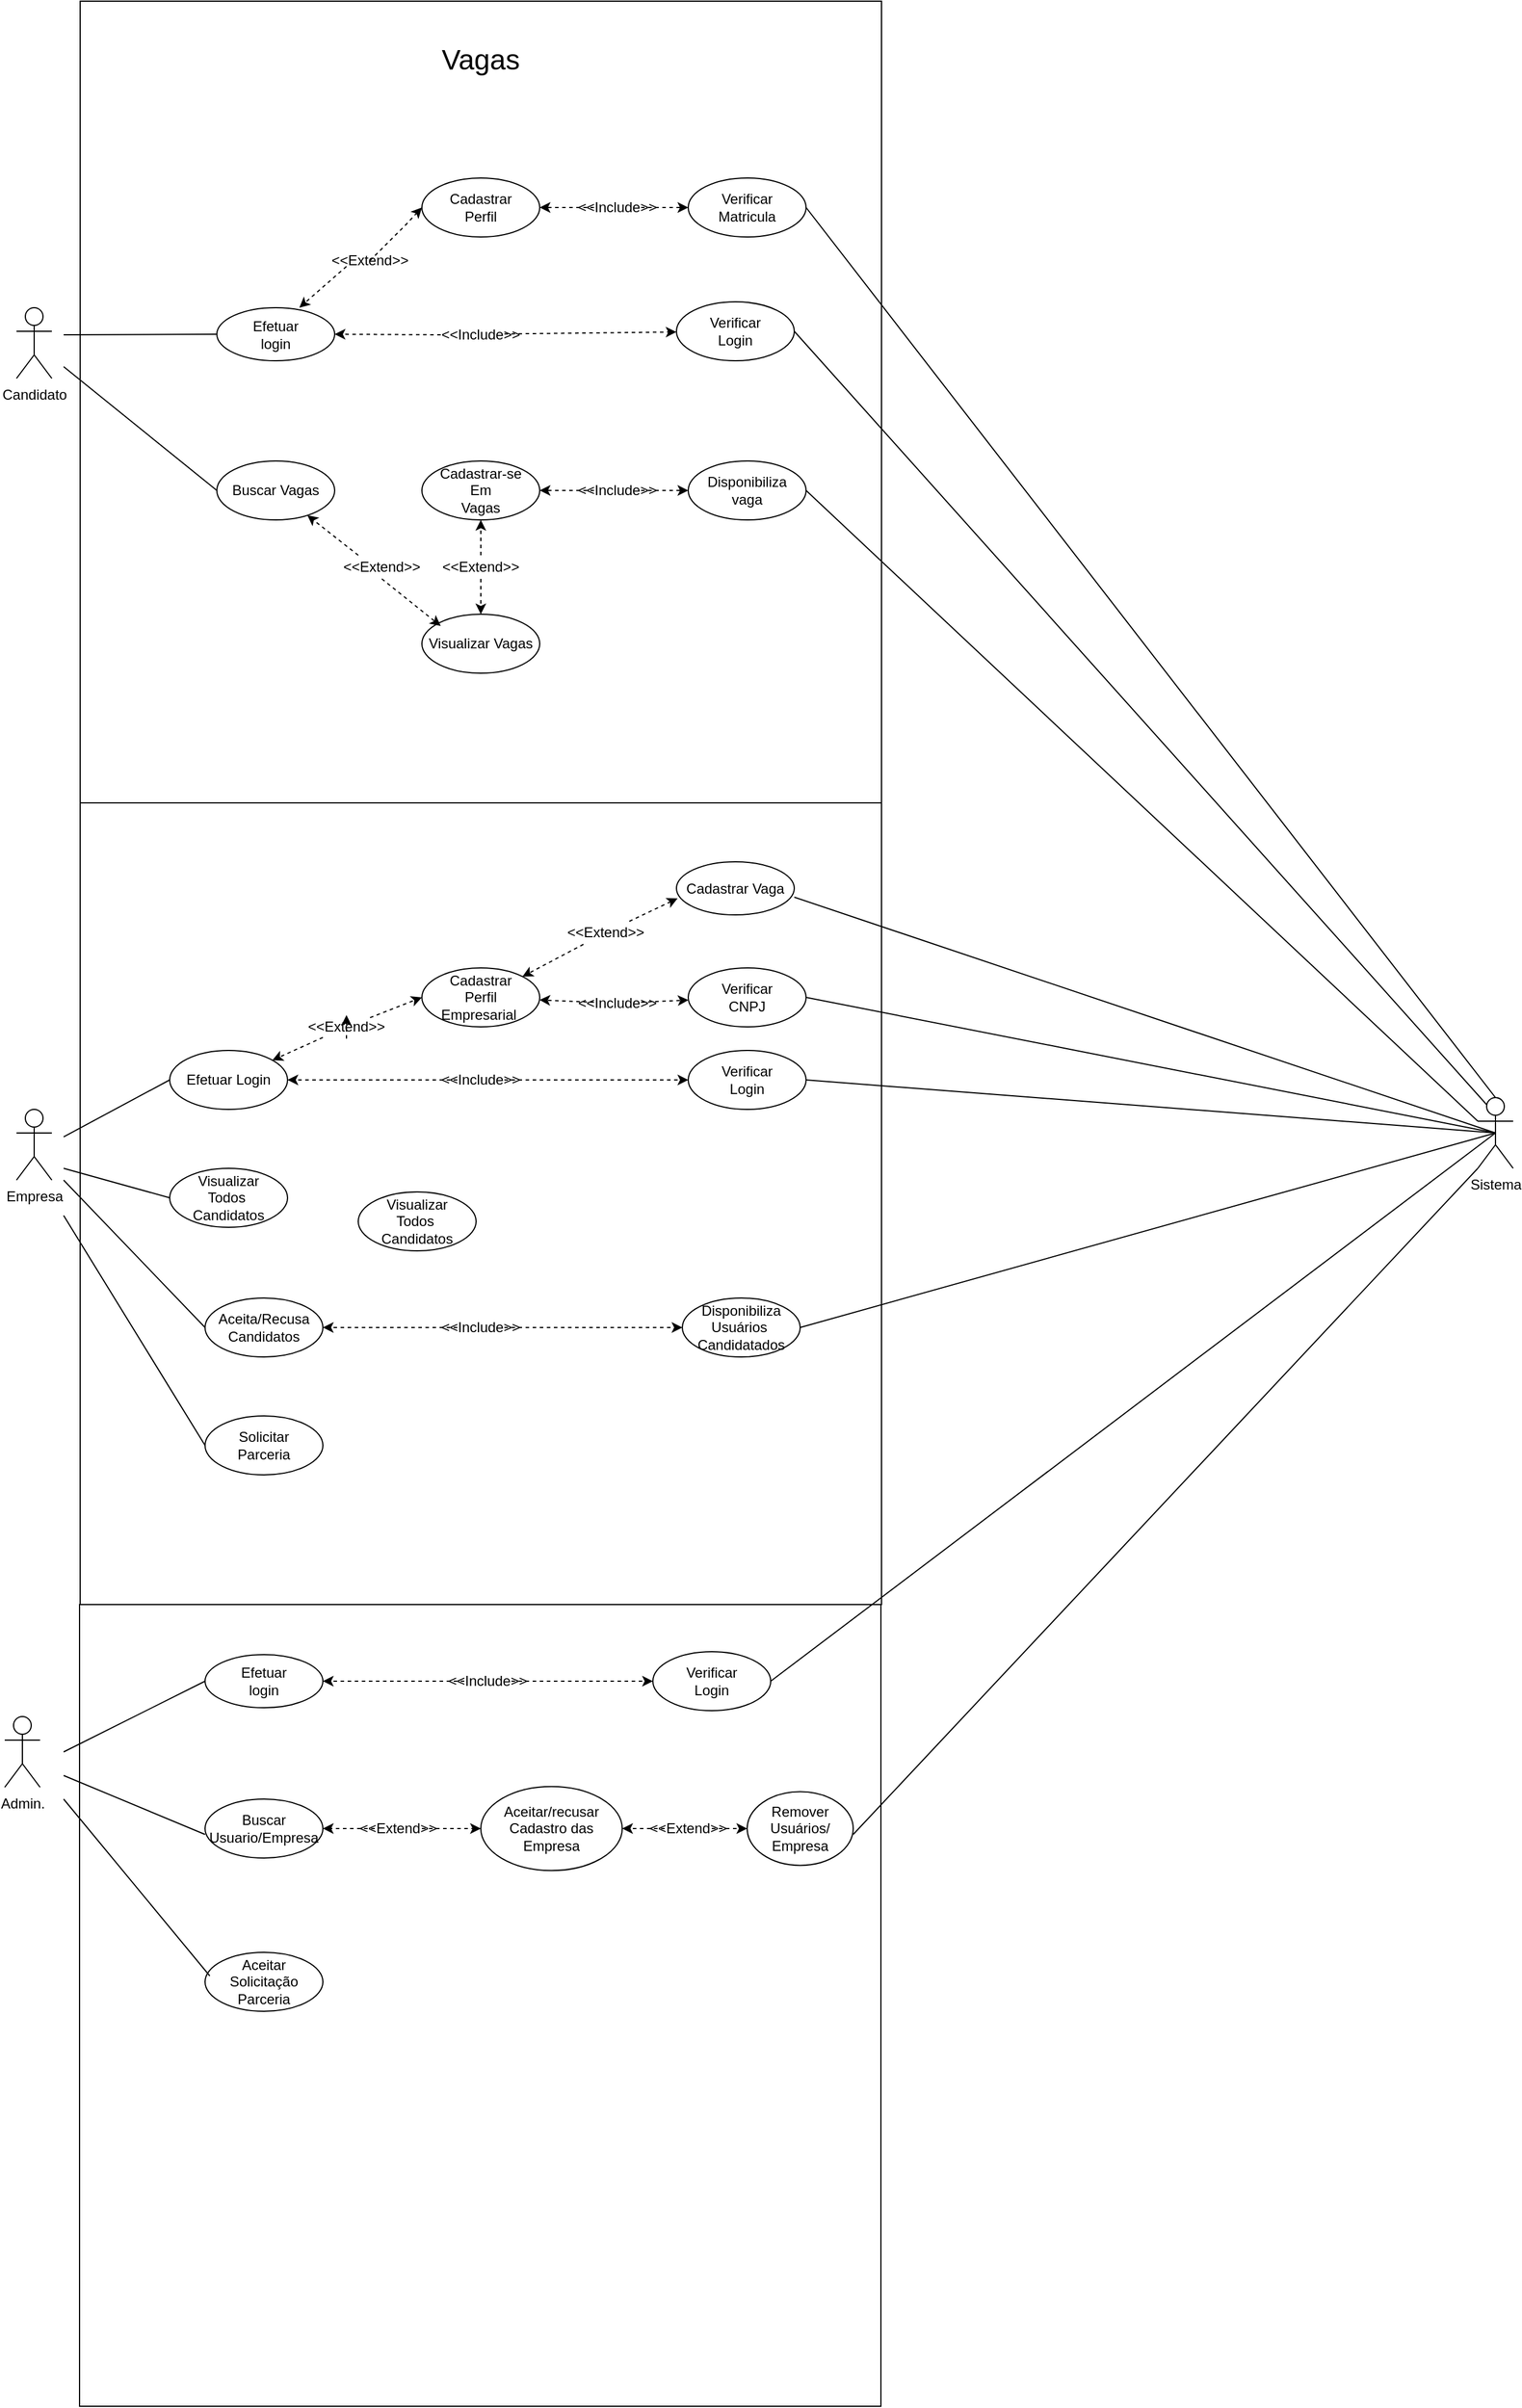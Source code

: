 <mxfile version="13.6.4" type="google"><diagram id="L_NFwmzHlA8UWGc17rhn" name="Diagrama"><mxGraphModel dx="7233" dy="5186" grid="1" gridSize="10" guides="1" tooltips="1" connect="1" arrows="1" fold="1" page="1" pageScale="1" pageWidth="827" pageHeight="1169" math="0" shadow="0"><root><mxCell id="0"/><mxCell id="1" parent="0"/><mxCell id="QGBj56XYyhiDlVkJP7tD-1" value="" style="whiteSpace=wrap;html=1;aspect=fixed;" parent="1" vertex="1"><mxGeometry x="204" y="-1000" width="680" height="680" as="geometry"/></mxCell><mxCell id="QGBj56XYyhiDlVkJP7tD-2" value="Candidato" style="shape=umlActor;verticalLabelPosition=bottom;verticalAlign=top;html=1;outlineConnect=0;" parent="1" vertex="1"><mxGeometry x="150" y="-740" width="30" height="60" as="geometry"/></mxCell><mxCell id="QGBj56XYyhiDlVkJP7tD-4" value="&lt;font style=&quot;font-size: 24px&quot;&gt;Vagas&lt;/font&gt;" style="text;html=1;strokeColor=none;fillColor=none;align=center;verticalAlign=middle;whiteSpace=wrap;rounded=0;" parent="1" vertex="1"><mxGeometry x="524" y="-960" width="40" height="20" as="geometry"/></mxCell><mxCell id="2HcqSaa4x3rR3_88xIpk-4" value="Efetuar&lt;br&gt;login" style="ellipse;whiteSpace=wrap;html=1;" parent="1" vertex="1"><mxGeometry x="320" y="-740" width="100" height="45" as="geometry"/></mxCell><mxCell id="2HcqSaa4x3rR3_88xIpk-5" value="" style="endArrow=none;html=1;entryX=0;entryY=0.5;entryDx=0;entryDy=0;" parent="1" target="2HcqSaa4x3rR3_88xIpk-4" edge="1"><mxGeometry width="50" height="50" relative="1" as="geometry"><mxPoint x="190" y="-717" as="sourcePoint"/><mxPoint x="321" y="-737" as="targetPoint"/></mxGeometry></mxCell><mxCell id="2HcqSaa4x3rR3_88xIpk-35" value="" style="edgeStyle=none;rounded=0;orthogonalLoop=1;jettySize=auto;html=1;dashed=1;" parent="1" source="2HcqSaa4x3rR3_88xIpk-6" target="2HcqSaa4x3rR3_88xIpk-13" edge="1"><mxGeometry relative="1" as="geometry"><mxPoint x="644" y="-717.5" as="targetPoint"/></mxGeometry></mxCell><mxCell id="2HcqSaa4x3rR3_88xIpk-6" value="&amp;lt;&amp;lt;Include&amp;gt;&amp;gt;" style="text;html=1;strokeColor=none;fillColor=none;align=center;verticalAlign=middle;whiteSpace=wrap;rounded=0;" parent="1" vertex="1"><mxGeometry x="524" y="-727.5" width="40" height="20" as="geometry"/></mxCell><mxCell id="2HcqSaa4x3rR3_88xIpk-8" style="edgeStyle=none;rounded=0;orthogonalLoop=1;jettySize=auto;html=1;dashed=1;entryX=1;entryY=0.5;entryDx=0;entryDy=0;" parent="1" target="2HcqSaa4x3rR3_88xIpk-4" edge="1"><mxGeometry relative="1" as="geometry"><mxPoint x="510" y="-717" as="sourcePoint"/><mxPoint x="469.999" y="-740.0" as="targetPoint"/></mxGeometry></mxCell><mxCell id="2HcqSaa4x3rR3_88xIpk-13" value="Verificar&lt;br&gt;Login" style="ellipse;whiteSpace=wrap;html=1;" parent="1" vertex="1"><mxGeometry x="710" y="-745" width="100" height="50" as="geometry"/></mxCell><mxCell id="2HcqSaa4x3rR3_88xIpk-17" value="" style="endArrow=none;html=1;entryX=0.25;entryY=0.1;entryDx=0;entryDy=0;entryPerimeter=0;" parent="1" edge="1" target="2HcqSaa4x3rR3_88xIpk-66"><mxGeometry width="50" height="50" relative="1" as="geometry"><mxPoint x="810" y="-720" as="sourcePoint"/><mxPoint x="1390" y="-57" as="targetPoint"/></mxGeometry></mxCell><mxCell id="2HcqSaa4x3rR3_88xIpk-18" style="edgeStyle=none;rounded=0;orthogonalLoop=1;jettySize=auto;html=1;dashed=1;exitX=0;exitY=0.75;exitDx=0;exitDy=0;" parent="1" source="2HcqSaa4x3rR3_88xIpk-20" edge="1"><mxGeometry relative="1" as="geometry"><mxPoint x="425.214" y="-765.82" as="sourcePoint"/><mxPoint x="390.001" y="-739.997" as="targetPoint"/></mxGeometry></mxCell><mxCell id="2HcqSaa4x3rR3_88xIpk-26" style="rounded=0;orthogonalLoop=1;jettySize=auto;html=1;entryX=0;entryY=0.5;entryDx=0;entryDy=0;dashed=1;exitX=0.5;exitY=0.5;exitDx=0;exitDy=0;exitPerimeter=0;" parent="1" source="2HcqSaa4x3rR3_88xIpk-20" target="2HcqSaa4x3rR3_88xIpk-23" edge="1"><mxGeometry relative="1" as="geometry"><mxPoint x="480" y="-770" as="sourcePoint"/><Array as="points"><mxPoint x="470" y="-800"/><mxPoint x="480" y="-810"/></Array></mxGeometry></mxCell><mxCell id="2HcqSaa4x3rR3_88xIpk-20" value="&amp;lt;&amp;lt;Extend&amp;gt;&amp;gt;" style="text;html=1;strokeColor=none;fillColor=none;align=center;verticalAlign=middle;whiteSpace=wrap;rounded=0;" parent="1" vertex="1"><mxGeometry x="430" y="-790" width="40" height="20" as="geometry"/></mxCell><mxCell id="2HcqSaa4x3rR3_88xIpk-23" value="Cadastrar&lt;br&gt;Perfil" style="ellipse;whiteSpace=wrap;html=1;" parent="1" vertex="1"><mxGeometry x="494" y="-850" width="100" height="50" as="geometry"/></mxCell><mxCell id="2HcqSaa4x3rR3_88xIpk-28" value="Verificar&lt;br&gt;Matricula" style="ellipse;whiteSpace=wrap;html=1;" parent="1" vertex="1"><mxGeometry x="720" y="-850" width="100" height="50" as="geometry"/></mxCell><mxCell id="2HcqSaa4x3rR3_88xIpk-30" value="" style="endArrow=none;html=1;exitX=1;exitY=0.5;exitDx=0;exitDy=0;entryX=0.5;entryY=0;entryDx=0;entryDy=0;entryPerimeter=0;" parent="1" source="2HcqSaa4x3rR3_88xIpk-28" edge="1" target="2HcqSaa4x3rR3_88xIpk-66"><mxGeometry width="50" height="50" relative="1" as="geometry"><mxPoint x="790" y="-825" as="sourcePoint"/><mxPoint x="900" y="-740" as="targetPoint"/></mxGeometry></mxCell><mxCell id="2HcqSaa4x3rR3_88xIpk-37" value="" style="edgeStyle=none;rounded=0;orthogonalLoop=1;jettySize=auto;html=1;dashed=1;" parent="1" source="2HcqSaa4x3rR3_88xIpk-31" target="2HcqSaa4x3rR3_88xIpk-23" edge="1"><mxGeometry relative="1" as="geometry"/></mxCell><mxCell id="2HcqSaa4x3rR3_88xIpk-38" value="" style="edgeStyle=none;rounded=0;orthogonalLoop=1;jettySize=auto;html=1;dashed=1;" parent="1" source="2HcqSaa4x3rR3_88xIpk-31" target="2HcqSaa4x3rR3_88xIpk-28" edge="1"><mxGeometry relative="1" as="geometry"/></mxCell><mxCell id="2HcqSaa4x3rR3_88xIpk-31" value="&amp;lt;&amp;lt;Include&amp;gt;&amp;gt;" style="text;html=1;strokeColor=none;fillColor=none;align=center;verticalAlign=middle;whiteSpace=wrap;rounded=0;" parent="1" vertex="1"><mxGeometry x="640" y="-835" width="40" height="20" as="geometry"/></mxCell><mxCell id="2HcqSaa4x3rR3_88xIpk-39" value="Buscar Vagas" style="ellipse;whiteSpace=wrap;html=1;" parent="1" vertex="1"><mxGeometry x="320" y="-610" width="100" height="50" as="geometry"/></mxCell><mxCell id="2HcqSaa4x3rR3_88xIpk-40" value="" style="endArrow=none;html=1;entryX=0;entryY=0.5;entryDx=0;entryDy=0;" parent="1" target="2HcqSaa4x3rR3_88xIpk-39" edge="1"><mxGeometry width="50" height="50" relative="1" as="geometry"><mxPoint x="190" y="-690" as="sourcePoint"/><mxPoint x="320" y="-586.7" as="targetPoint"/></mxGeometry></mxCell><mxCell id="2HcqSaa4x3rR3_88xIpk-42" value="Disponibiliza&lt;br&gt;vaga" style="ellipse;whiteSpace=wrap;html=1;" parent="1" vertex="1"><mxGeometry x="720" y="-610" width="100" height="50" as="geometry"/></mxCell><mxCell id="2HcqSaa4x3rR3_88xIpk-43" value="" style="endArrow=none;html=1;exitX=1;exitY=0.5;exitDx=0;exitDy=0;entryX=0;entryY=0.333;entryDx=0;entryDy=0;entryPerimeter=0;" parent="1" edge="1" target="2HcqSaa4x3rR3_88xIpk-66"><mxGeometry width="50" height="50" relative="1" as="geometry"><mxPoint x="820" y="-585" as="sourcePoint"/><mxPoint x="1400" y="-40" as="targetPoint"/></mxGeometry></mxCell><mxCell id="2HcqSaa4x3rR3_88xIpk-44" value="Visualizar Vagas" style="ellipse;whiteSpace=wrap;html=1;" parent="1" vertex="1"><mxGeometry x="494" y="-480" width="100" height="50" as="geometry"/></mxCell><mxCell id="2HcqSaa4x3rR3_88xIpk-48" value="" style="edgeStyle=none;rounded=0;orthogonalLoop=1;jettySize=auto;html=1;dashed=1;exitX=0;exitY=0;exitDx=0;exitDy=0;" parent="1" source="2HcqSaa4x3rR3_88xIpk-47" target="2HcqSaa4x3rR3_88xIpk-39" edge="1"><mxGeometry relative="1" as="geometry"/></mxCell><mxCell id="2HcqSaa4x3rR3_88xIpk-50" value="" style="edgeStyle=none;rounded=0;orthogonalLoop=1;jettySize=auto;html=1;dashed=1;exitX=0.5;exitY=1;exitDx=0;exitDy=0;" parent="1" source="2HcqSaa4x3rR3_88xIpk-47" edge="1"><mxGeometry relative="1" as="geometry"><mxPoint x="510" y="-470" as="targetPoint"/></mxGeometry></mxCell><mxCell id="2HcqSaa4x3rR3_88xIpk-47" value="&amp;lt;&amp;lt;Extend&amp;gt;&amp;gt;" style="text;html=1;strokeColor=none;fillColor=none;align=center;verticalAlign=middle;whiteSpace=wrap;rounded=0;" parent="1" vertex="1"><mxGeometry x="440" y="-530" width="40" height="20" as="geometry"/></mxCell><mxCell id="2HcqSaa4x3rR3_88xIpk-51" value="Cadastrar-se&lt;br&gt;Em&lt;br&gt;Vagas" style="ellipse;whiteSpace=wrap;html=1;" parent="1" vertex="1"><mxGeometry x="494" y="-610" width="100" height="50" as="geometry"/></mxCell><mxCell id="2HcqSaa4x3rR3_88xIpk-56" value="" style="edgeStyle=none;rounded=0;orthogonalLoop=1;jettySize=auto;html=1;dashed=1;" parent="1" source="2HcqSaa4x3rR3_88xIpk-52" target="2HcqSaa4x3rR3_88xIpk-42" edge="1"><mxGeometry relative="1" as="geometry"/></mxCell><mxCell id="2HcqSaa4x3rR3_88xIpk-57" value="" style="edgeStyle=none;rounded=0;orthogonalLoop=1;jettySize=auto;html=1;dashed=1;" parent="1" source="2HcqSaa4x3rR3_88xIpk-52" target="2HcqSaa4x3rR3_88xIpk-51" edge="1"><mxGeometry relative="1" as="geometry"/></mxCell><mxCell id="2HcqSaa4x3rR3_88xIpk-52" value="&amp;lt;&amp;lt;Include&amp;gt;&amp;gt;" style="text;html=1;strokeColor=none;fillColor=none;align=center;verticalAlign=middle;whiteSpace=wrap;rounded=0;" parent="1" vertex="1"><mxGeometry x="640" y="-595" width="40" height="20" as="geometry"/></mxCell><mxCell id="2HcqSaa4x3rR3_88xIpk-60" value="" style="edgeStyle=none;rounded=0;orthogonalLoop=1;jettySize=auto;html=1;dashed=1;" parent="1" source="2HcqSaa4x3rR3_88xIpk-59" target="2HcqSaa4x3rR3_88xIpk-51" edge="1"><mxGeometry relative="1" as="geometry"/></mxCell><mxCell id="2HcqSaa4x3rR3_88xIpk-61" value="" style="edgeStyle=none;rounded=0;orthogonalLoop=1;jettySize=auto;html=1;dashed=1;" parent="1" source="2HcqSaa4x3rR3_88xIpk-59" target="2HcqSaa4x3rR3_88xIpk-44" edge="1"><mxGeometry relative="1" as="geometry"/></mxCell><mxCell id="2HcqSaa4x3rR3_88xIpk-59" value="&amp;lt;&amp;lt;Extend&amp;gt;&amp;gt;" style="text;html=1;strokeColor=none;fillColor=none;align=center;verticalAlign=middle;whiteSpace=wrap;rounded=0;" parent="1" vertex="1"><mxGeometry x="524" y="-530" width="40" height="20" as="geometry"/></mxCell><mxCell id="2HcqSaa4x3rR3_88xIpk-62" value="" style="whiteSpace=wrap;html=1;aspect=fixed;" parent="1" vertex="1"><mxGeometry x="204" y="-320" width="680" height="680" as="geometry"/></mxCell><mxCell id="2HcqSaa4x3rR3_88xIpk-65" value="Empresa" style="shape=umlActor;verticalLabelPosition=bottom;verticalAlign=top;html=1;outlineConnect=0;" parent="1" vertex="1"><mxGeometry x="150" y="-60" width="30" height="60" as="geometry"/></mxCell><mxCell id="2HcqSaa4x3rR3_88xIpk-66" value="Sistema&lt;br&gt;" style="shape=umlActor;verticalLabelPosition=bottom;verticalAlign=top;html=1;outlineConnect=0;" parent="1" vertex="1"><mxGeometry x="1390" y="-70" width="30" height="60" as="geometry"/></mxCell><mxCell id="2HcqSaa4x3rR3_88xIpk-67" value="Efetuar Login" style="ellipse;whiteSpace=wrap;html=1;" parent="1" vertex="1"><mxGeometry x="280" y="-110" width="100" height="50" as="geometry"/></mxCell><mxCell id="2HcqSaa4x3rR3_88xIpk-68" value="" style="whiteSpace=wrap;html=1;aspect=fixed;" parent="1" vertex="1"><mxGeometry x="203.5" y="360" width="680" height="680" as="geometry"/></mxCell><mxCell id="2HcqSaa4x3rR3_88xIpk-71" value="Visualizar&lt;br&gt;Todos&amp;nbsp;&lt;br&gt;Candidatos" style="ellipse;whiteSpace=wrap;html=1;" parent="1" vertex="1"><mxGeometry x="280" y="-10" width="100" height="50" as="geometry"/></mxCell><mxCell id="2HcqSaa4x3rR3_88xIpk-72" value="" style="endArrow=none;html=1;entryX=0;entryY=0.5;entryDx=0;entryDy=0;" parent="1" target="2HcqSaa4x3rR3_88xIpk-67" edge="1"><mxGeometry width="50" height="50" relative="1" as="geometry"><mxPoint x="190" y="-36.65" as="sourcePoint"/><mxPoint x="259.3" y="66.65" as="targetPoint"/></mxGeometry></mxCell><mxCell id="2HcqSaa4x3rR3_88xIpk-73" value="" style="endArrow=none;html=1;entryX=0;entryY=0.5;entryDx=0;entryDy=0;" parent="1" target="2HcqSaa4x3rR3_88xIpk-71" edge="1"><mxGeometry width="50" height="50" relative="1" as="geometry"><mxPoint x="190" y="-10.0" as="sourcePoint"/><mxPoint x="280" y="-68.35" as="targetPoint"/></mxGeometry></mxCell><mxCell id="2HcqSaa4x3rR3_88xIpk-74" value="Verificar&lt;br&gt;Login" style="ellipse;whiteSpace=wrap;html=1;" parent="1" vertex="1"><mxGeometry x="720" y="-110" width="100" height="50" as="geometry"/></mxCell><mxCell id="2HcqSaa4x3rR3_88xIpk-75" value="" style="endArrow=none;html=1;exitX=1;exitY=0.5;exitDx=0;exitDy=0;entryX=0.5;entryY=0.5;entryDx=0;entryDy=0;entryPerimeter=0;" parent="1" source="2HcqSaa4x3rR3_88xIpk-74" edge="1" target="2HcqSaa4x3rR3_88xIpk-66"><mxGeometry width="50" height="50" relative="1" as="geometry"><mxPoint x="830" y="-82" as="sourcePoint"/><mxPoint x="900" y="-30" as="targetPoint"/></mxGeometry></mxCell><mxCell id="2HcqSaa4x3rR3_88xIpk-78" value="" style="edgeStyle=none;rounded=0;orthogonalLoop=1;jettySize=auto;html=1;dashed=1;" parent="1" source="2HcqSaa4x3rR3_88xIpk-76" target="2HcqSaa4x3rR3_88xIpk-74" edge="1"><mxGeometry relative="1" as="geometry"/></mxCell><mxCell id="2HcqSaa4x3rR3_88xIpk-79" value="" style="edgeStyle=none;rounded=0;orthogonalLoop=1;jettySize=auto;html=1;dashed=1;" parent="1" source="2HcqSaa4x3rR3_88xIpk-76" target="2HcqSaa4x3rR3_88xIpk-67" edge="1"><mxGeometry relative="1" as="geometry"/></mxCell><mxCell id="2HcqSaa4x3rR3_88xIpk-76" value="&amp;lt;&amp;lt;Include&amp;gt;&amp;gt;" style="text;html=1;strokeColor=none;fillColor=none;align=center;verticalAlign=middle;whiteSpace=wrap;rounded=0;" parent="1" vertex="1"><mxGeometry x="524" y="-95" width="40" height="20" as="geometry"/></mxCell><mxCell id="ZZSD374D-zURT4DdNLn6-1" value="Admin." style="shape=umlActor;verticalLabelPosition=bottom;verticalAlign=top;html=1;outlineConnect=0;" parent="1" vertex="1"><mxGeometry x="140" y="455" width="30" height="60" as="geometry"/></mxCell><mxCell id="2HcqSaa4x3rR3_88xIpk-82" value="" style="edgeStyle=none;rounded=0;orthogonalLoop=1;jettySize=auto;html=1;dashed=1;" parent="1" source="2HcqSaa4x3rR3_88xIpk-80" target="2HcqSaa4x3rR3_88xIpk-67" edge="1"><mxGeometry relative="1" as="geometry"/></mxCell><mxCell id="2HcqSaa4x3rR3_88xIpk-83" value="" style="edgeStyle=none;rounded=0;orthogonalLoop=1;jettySize=auto;html=1;dashed=1;entryX=0;entryY=0.5;entryDx=0;entryDy=0;" parent="1" source="2HcqSaa4x3rR3_88xIpk-80" target="2HcqSaa4x3rR3_88xIpk-81" edge="1"><mxGeometry relative="1" as="geometry"/></mxCell><mxCell id="2HcqSaa4x3rR3_88xIpk-80" value="&amp;lt;&amp;lt;Extend&amp;gt;&amp;gt;" style="text;html=1;strokeColor=none;fillColor=none;align=center;verticalAlign=middle;whiteSpace=wrap;rounded=0;" parent="1" vertex="1"><mxGeometry x="410" y="-140" width="40" height="20" as="geometry"/></mxCell><mxCell id="2HcqSaa4x3rR3_88xIpk-81" value="Cadastrar&lt;br&gt;Perfil&lt;br&gt;Empresarial&amp;nbsp;" style="ellipse;whiteSpace=wrap;html=1;" parent="1" vertex="1"><mxGeometry x="494" y="-180" width="100" height="50" as="geometry"/></mxCell><mxCell id="ZZSD374D-zURT4DdNLn6-3" value="Efetuar&lt;br&gt;login" style="ellipse;whiteSpace=wrap;html=1;" parent="1" vertex="1"><mxGeometry x="310" y="402.5" width="100" height="45" as="geometry"/></mxCell><mxCell id="2HcqSaa4x3rR3_88xIpk-84" style="edgeStyle=none;rounded=0;orthogonalLoop=1;jettySize=auto;html=1;exitX=0.5;exitY=1;exitDx=0;exitDy=0;entryX=0.5;entryY=0;entryDx=0;entryDy=0;dashed=1;" parent="1" source="2HcqSaa4x3rR3_88xIpk-80" target="2HcqSaa4x3rR3_88xIpk-80" edge="1"><mxGeometry relative="1" as="geometry"/></mxCell><mxCell id="ZZSD374D-zURT4DdNLn6-4" value="Buscar Usuario/Empresa" style="ellipse;whiteSpace=wrap;html=1;" parent="1" vertex="1"><mxGeometry x="310" y="525" width="100" height="50" as="geometry"/></mxCell><mxCell id="2HcqSaa4x3rR3_88xIpk-87" value="" style="edgeStyle=none;rounded=0;orthogonalLoop=1;jettySize=auto;html=1;dashed=1;entryX=1;entryY=0;entryDx=0;entryDy=0;" parent="1" source="2HcqSaa4x3rR3_88xIpk-85" target="2HcqSaa4x3rR3_88xIpk-81" edge="1"><mxGeometry relative="1" as="geometry"/></mxCell><mxCell id="ZZSD374D-zURT4DdNLn6-5" value="Aceitar&lt;br&gt;Solicitação&lt;br&gt;Parceria" style="ellipse;whiteSpace=wrap;html=1;" parent="1" vertex="1"><mxGeometry x="310" y="655" width="100" height="50" as="geometry"/></mxCell><mxCell id="2HcqSaa4x3rR3_88xIpk-88" value="" style="edgeStyle=none;rounded=0;orthogonalLoop=1;jettySize=auto;html=1;dashed=1;entryX=0.01;entryY=0.689;entryDx=0;entryDy=0;entryPerimeter=0;" parent="1" source="2HcqSaa4x3rR3_88xIpk-85" target="2HcqSaa4x3rR3_88xIpk-86" edge="1"><mxGeometry relative="1" as="geometry"/></mxCell><mxCell id="2HcqSaa4x3rR3_88xIpk-85" value="&amp;lt;&amp;lt;Extend&amp;gt;&amp;gt;" style="text;html=1;strokeColor=none;fillColor=none;align=center;verticalAlign=middle;whiteSpace=wrap;rounded=0;" parent="1" vertex="1"><mxGeometry x="630" y="-220" width="40" height="20" as="geometry"/></mxCell><mxCell id="2HcqSaa4x3rR3_88xIpk-86" value="Cadastrar Vaga" style="ellipse;whiteSpace=wrap;html=1;" parent="1" vertex="1"><mxGeometry x="710" y="-270" width="100" height="45" as="geometry"/></mxCell><mxCell id="2HcqSaa4x3rR3_88xIpk-90" value="Aceita/Recusa&lt;br&gt;Candidatos" style="ellipse;whiteSpace=wrap;html=1;" parent="1" vertex="1"><mxGeometry x="310" y="100" width="100" height="50" as="geometry"/></mxCell><mxCell id="2HcqSaa4x3rR3_88xIpk-91" value="" style="endArrow=none;html=1;entryX=0;entryY=0.5;entryDx=0;entryDy=0;" parent="1" target="2HcqSaa4x3rR3_88xIpk-90" edge="1"><mxGeometry width="50" height="50" relative="1" as="geometry"><mxPoint x="190" as="sourcePoint"/><mxPoint x="280" y="175" as="targetPoint"/></mxGeometry></mxCell><mxCell id="ZZSD374D-zURT4DdNLn6-7" value="Verificar&lt;br&gt;Login" style="ellipse;whiteSpace=wrap;html=1;" parent="1" vertex="1"><mxGeometry x="690" y="400" width="100" height="50" as="geometry"/></mxCell><mxCell id="ZZSD374D-zURT4DdNLn6-8" value="Remover&lt;br&gt;Usuários/&lt;br&gt;Empresa" style="ellipse;whiteSpace=wrap;html=1;" parent="1" vertex="1"><mxGeometry x="770" y="518.75" width="90" height="62.5" as="geometry"/></mxCell><mxCell id="2HcqSaa4x3rR3_88xIpk-92" value="Verificar&lt;br&gt;CNPJ" style="ellipse;whiteSpace=wrap;html=1;" parent="1" vertex="1"><mxGeometry x="720" y="-180" width="100" height="50" as="geometry"/></mxCell><mxCell id="2HcqSaa4x3rR3_88xIpk-94" value="" style="edgeStyle=none;rounded=0;orthogonalLoop=1;jettySize=auto;html=1;dashed=1;" parent="1" source="2HcqSaa4x3rR3_88xIpk-93" target="2HcqSaa4x3rR3_88xIpk-81" edge="1"><mxGeometry relative="1" as="geometry"/></mxCell><mxCell id="2HcqSaa4x3rR3_88xIpk-95" value="" style="edgeStyle=none;rounded=0;orthogonalLoop=1;jettySize=auto;html=1;dashed=1;" parent="1" source="2HcqSaa4x3rR3_88xIpk-93" target="2HcqSaa4x3rR3_88xIpk-92" edge="1"><mxGeometry relative="1" as="geometry"/></mxCell><mxCell id="2HcqSaa4x3rR3_88xIpk-93" value="&amp;lt;&amp;lt;Include&amp;gt;&amp;gt;" style="text;html=1;strokeColor=none;fillColor=none;align=center;verticalAlign=middle;whiteSpace=wrap;rounded=0;" parent="1" vertex="1"><mxGeometry x="640" y="-160" width="40" height="20" as="geometry"/></mxCell><mxCell id="2HcqSaa4x3rR3_88xIpk-96" value="" style="endArrow=none;html=1;exitX=1;exitY=0.5;exitDx=0;exitDy=0;entryX=0.5;entryY=0.5;entryDx=0;entryDy=0;entryPerimeter=0;" parent="1" source="2HcqSaa4x3rR3_88xIpk-92" edge="1" target="2HcqSaa4x3rR3_88xIpk-66"><mxGeometry width="50" height="50" relative="1" as="geometry"><mxPoint x="820" y="-157.5" as="sourcePoint"/><mxPoint x="900" y="-60" as="targetPoint"/></mxGeometry></mxCell><mxCell id="2HcqSaa4x3rR3_88xIpk-97" value="Disponibiliza&lt;br&gt;Usuários&amp;nbsp;&lt;br&gt;Candidatados" style="ellipse;whiteSpace=wrap;html=1;" parent="1" vertex="1"><mxGeometry x="715" y="100" width="100" height="50" as="geometry"/></mxCell><mxCell id="2HcqSaa4x3rR3_88xIpk-98" value="" style="endArrow=none;html=1;exitX=1;exitY=0.5;exitDx=0;exitDy=0;entryX=0.5;entryY=0.5;entryDx=0;entryDy=0;entryPerimeter=0;" parent="1" edge="1" target="2HcqSaa4x3rR3_88xIpk-66"><mxGeometry width="50" height="50" relative="1" as="geometry"><mxPoint x="815" y="125" as="sourcePoint"/><mxPoint x="1390" y="-40" as="targetPoint"/></mxGeometry></mxCell><mxCell id="2HcqSaa4x3rR3_88xIpk-101" value="" style="edgeStyle=none;rounded=0;orthogonalLoop=1;jettySize=auto;html=1;dashed=1;" parent="1" source="2HcqSaa4x3rR3_88xIpk-100" target="2HcqSaa4x3rR3_88xIpk-90" edge="1"><mxGeometry relative="1" as="geometry"/></mxCell><mxCell id="2HcqSaa4x3rR3_88xIpk-102" value="" style="edgeStyle=none;rounded=0;orthogonalLoop=1;jettySize=auto;html=1;dashed=1;" parent="1" source="2HcqSaa4x3rR3_88xIpk-100" target="2HcqSaa4x3rR3_88xIpk-97" edge="1"><mxGeometry relative="1" as="geometry"/></mxCell><mxCell id="2HcqSaa4x3rR3_88xIpk-100" value="&amp;lt;&amp;lt;Include&amp;gt;&amp;gt;" style="text;html=1;strokeColor=none;fillColor=none;align=center;verticalAlign=middle;whiteSpace=wrap;rounded=0;" parent="1" vertex="1"><mxGeometry x="524" y="115" width="40" height="20" as="geometry"/></mxCell><mxCell id="2HcqSaa4x3rR3_88xIpk-103" value="Solicitar&lt;br&gt;Parceria" style="ellipse;whiteSpace=wrap;html=1;" parent="1" vertex="1"><mxGeometry x="310" y="200" width="100" height="50" as="geometry"/></mxCell><mxCell id="2HcqSaa4x3rR3_88xIpk-104" value="" style="endArrow=none;html=1;entryX=0;entryY=0.5;entryDx=0;entryDy=0;" parent="1" edge="1"><mxGeometry width="50" height="50" relative="1" as="geometry"><mxPoint x="190" y="30" as="sourcePoint"/><mxPoint x="310" y="225" as="targetPoint"/></mxGeometry></mxCell><mxCell id="2HcqSaa4x3rR3_88xIpk-107" value="" style="endArrow=none;html=1;entryX=0;entryY=0.5;entryDx=0;entryDy=0;" parent="1" edge="1"><mxGeometry width="50" height="50" relative="1" as="geometry"><mxPoint x="190" y="485" as="sourcePoint"/><mxPoint x="310" y="425" as="targetPoint"/><Array as="points"/></mxGeometry></mxCell><mxCell id="2HcqSaa4x3rR3_88xIpk-110" value="" style="endArrow=none;html=1;entryX=0;entryY=0.5;entryDx=0;entryDy=0;" parent="1" edge="1"><mxGeometry width="50" height="50" relative="1" as="geometry"><mxPoint x="190" y="505" as="sourcePoint"/><mxPoint x="310" y="555" as="targetPoint"/><Array as="points"/></mxGeometry></mxCell><mxCell id="ZZSD374D-zURT4DdNLn6-16" style="edgeStyle=orthogonalEdgeStyle;rounded=0;orthogonalLoop=1;jettySize=auto;html=1;dashed=1;" parent="1" source="ZZSD374D-zURT4DdNLn6-15" target="ZZSD374D-zURT4DdNLn6-3" edge="1"><mxGeometry relative="1" as="geometry"/></mxCell><mxCell id="ZZSD374D-zURT4DdNLn6-18" style="edgeStyle=orthogonalEdgeStyle;rounded=0;orthogonalLoop=1;jettySize=auto;html=1;dashed=1;" parent="1" source="ZZSD374D-zURT4DdNLn6-15" target="ZZSD374D-zURT4DdNLn6-7" edge="1"><mxGeometry relative="1" as="geometry"/></mxCell><mxCell id="ZZSD374D-zURT4DdNLn6-15" value="&amp;lt;&amp;lt;Include&amp;gt;&amp;gt;" style="text;html=1;strokeColor=none;fillColor=none;align=center;verticalAlign=middle;whiteSpace=wrap;rounded=0;" parent="1" vertex="1"><mxGeometry x="530" y="415" width="40" height="20" as="geometry"/></mxCell><mxCell id="2HcqSaa4x3rR3_88xIpk-111" value="" style="endArrow=none;html=1;entryX=0;entryY=0.5;entryDx=0;entryDy=0;" parent="1" edge="1"><mxGeometry width="50" height="50" relative="1" as="geometry"><mxPoint x="190" y="525" as="sourcePoint"/><mxPoint x="314" y="675" as="targetPoint"/><Array as="points"/></mxGeometry></mxCell><mxCell id="2HcqSaa4x3rR3_88xIpk-112" value="" style="endArrow=none;html=1;entryX=0.5;entryY=0.5;entryDx=0;entryDy=0;entryPerimeter=0;" parent="1" edge="1" target="2HcqSaa4x3rR3_88xIpk-66"><mxGeometry width="50" height="50" relative="1" as="geometry"><mxPoint x="790" y="425" as="sourcePoint"/><mxPoint x="910" y="465" as="targetPoint"/><Array as="points"/></mxGeometry></mxCell><mxCell id="2HcqSaa4x3rR3_88xIpk-113" value="" style="edgeStyle=none;rounded=0;orthogonalLoop=1;jettySize=auto;html=1;dashed=1;" parent="1" source="ZZSD374D-zURT4DdNLn6-23" target="ZZSD374D-zURT4DdNLn6-4" edge="1"><mxGeometry relative="1" as="geometry"/></mxCell><mxCell id="2HcqSaa4x3rR3_88xIpk-119" value="" style="edgeStyle=none;rounded=0;orthogonalLoop=1;jettySize=auto;html=1;dashed=1;" parent="1" source="ZZSD374D-zURT4DdNLn6-23" target="2HcqSaa4x3rR3_88xIpk-117" edge="1"><mxGeometry relative="1" as="geometry"/></mxCell><mxCell id="ZZSD374D-zURT4DdNLn6-23" value="&amp;lt;&amp;lt;Extend&amp;gt;&amp;gt;" style="text;html=1;strokeColor=none;fillColor=none;align=center;verticalAlign=middle;whiteSpace=wrap;rounded=0;" parent="1" vertex="1"><mxGeometry x="454" y="540" width="40" height="20" as="geometry"/></mxCell><mxCell id="2HcqSaa4x3rR3_88xIpk-120" value="" style="edgeStyle=none;rounded=0;orthogonalLoop=1;jettySize=auto;html=1;dashed=1;" parent="1" source="2HcqSaa4x3rR3_88xIpk-115" target="2HcqSaa4x3rR3_88xIpk-117" edge="1"><mxGeometry relative="1" as="geometry"/></mxCell><mxCell id="2HcqSaa4x3rR3_88xIpk-121" value="" style="edgeStyle=none;rounded=0;orthogonalLoop=1;jettySize=auto;html=1;dashed=1;" parent="1" source="2HcqSaa4x3rR3_88xIpk-115" target="ZZSD374D-zURT4DdNLn6-8" edge="1"><mxGeometry relative="1" as="geometry"/></mxCell><mxCell id="2HcqSaa4x3rR3_88xIpk-115" value="&amp;lt;&amp;lt;Extend&amp;gt;&amp;gt;" style="text;html=1;strokeColor=none;fillColor=none;align=center;verticalAlign=middle;whiteSpace=wrap;rounded=0;" parent="1" vertex="1"><mxGeometry x="700" y="540" width="40" height="20" as="geometry"/></mxCell><mxCell id="2HcqSaa4x3rR3_88xIpk-117" value="Aceitar/recusar&lt;br&gt;Cadastro das&lt;br&gt;Empresa" style="ellipse;whiteSpace=wrap;html=1;" parent="1" vertex="1"><mxGeometry x="544" y="514.37" width="120" height="71.25" as="geometry"/></mxCell><mxCell id="UJL9mDE49oU1YNXAyXgb-1" value="Visualizar&lt;br&gt;Todos&amp;nbsp;&lt;br&gt;Candidatos" style="ellipse;whiteSpace=wrap;html=1;" vertex="1" parent="1"><mxGeometry x="440" y="10" width="100" height="50" as="geometry"/></mxCell><mxCell id="UJL9mDE49oU1YNXAyXgb-4" value="" style="endArrow=none;html=1;exitX=1;exitY=0.5;exitDx=0;exitDy=0;entryX=0.5;entryY=0.5;entryDx=0;entryDy=0;entryPerimeter=0;" edge="1" parent="1" target="2HcqSaa4x3rR3_88xIpk-66"><mxGeometry width="50" height="50" relative="1" as="geometry"><mxPoint x="810" y="-240" as="sourcePoint"/><mxPoint x="1395" y="-125" as="targetPoint"/></mxGeometry></mxCell><mxCell id="UJL9mDE49oU1YNXAyXgb-6" value="" style="endArrow=none;html=1;entryX=0;entryY=1;entryDx=0;entryDy=0;entryPerimeter=0;" edge="1" parent="1" target="2HcqSaa4x3rR3_88xIpk-66"><mxGeometry width="50" height="50" relative="1" as="geometry"><mxPoint x="860.0" y="555" as="sourcePoint"/><mxPoint x="1475" y="90" as="targetPoint"/><Array as="points"/></mxGeometry></mxCell></root></mxGraphModel></diagram></mxfile>